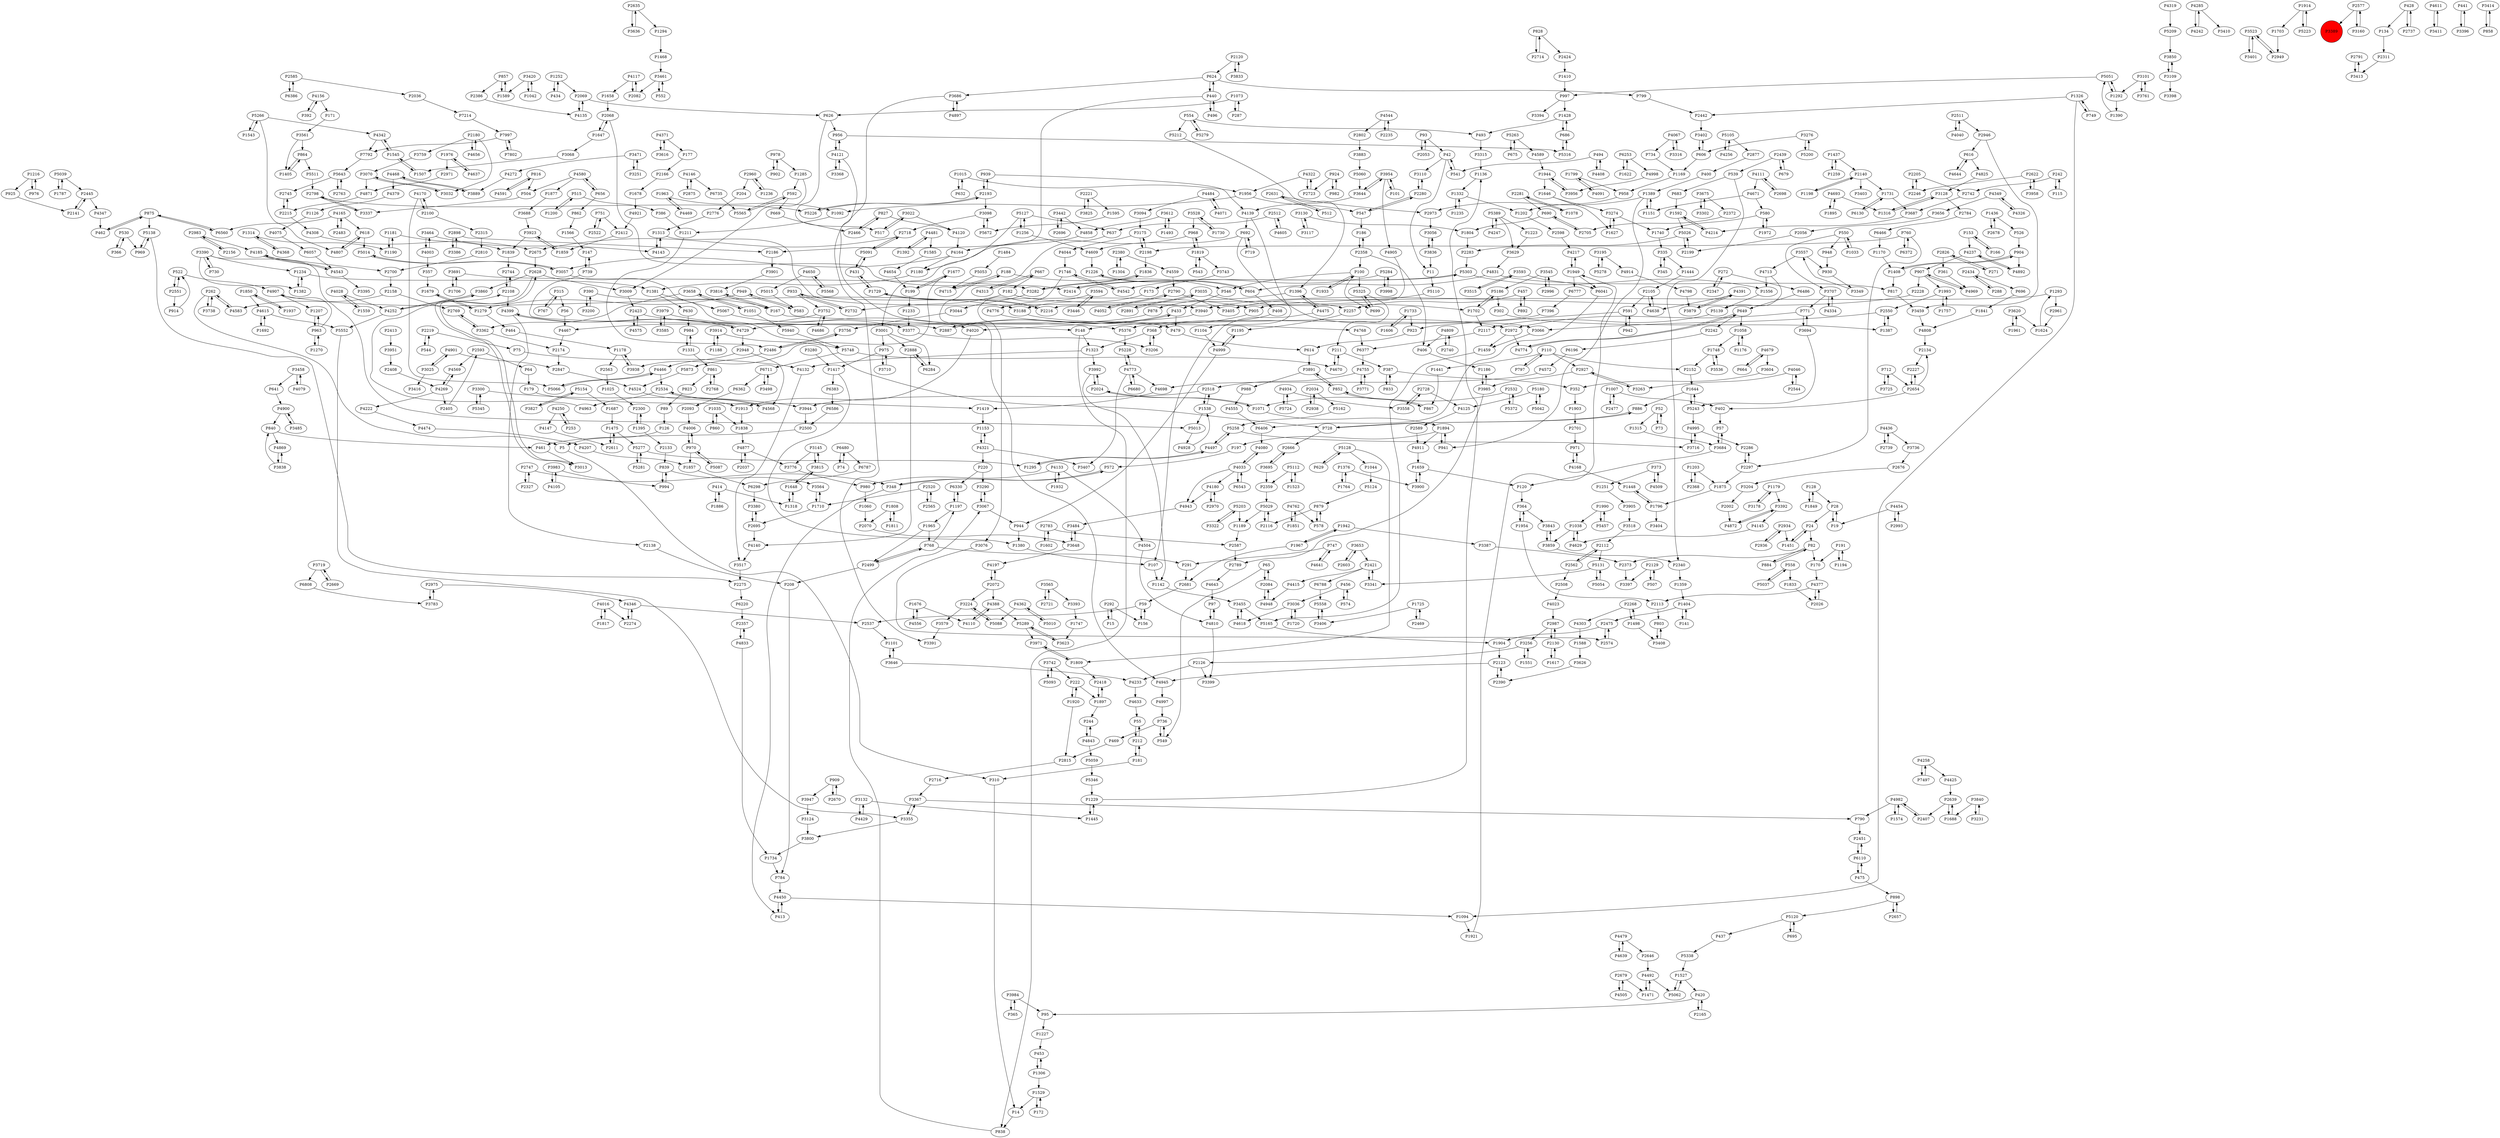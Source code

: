 digraph {
	P1428 -> P493
	P879 -> P2116
	P1498 -> P3408
	P2442 -> P3402
	P3025 -> P3416
	P968 -> P1180
	P4877 -> P2037
	P2358 -> P100
	P1687 -> P1475
	P3761 -> P3101
	P1007 -> P2477
	P2358 -> P406
	P4133 -> P1932
	P4143 -> P1313
	P3850 -> P3109
	P3992 -> P2024
	P2961 -> P1624
	P1559 -> P4028
	P504 -> P3337
	P89 -> P126
	P4466 -> P5066
	P5568 -> P4650
	P1223 -> P3629
	P1007 -> P402
	P839 -> P994
	P4168 -> P971
	P1376 -> P1764
	P4033 -> P4180
	P4197 -> P2072
	P2002 -> P4872
	P1252 -> P434
	P14 -> P838
	P768 -> P1197
	P4020 -> P1913
	P1436 -> P526
	P2587 -> P2789
	P2728 -> P4125
	P3648 -> P4197
	P4140 -> P3517
	P4871 -> P2215
	P2072 -> P4197
	P4544 -> P2802
	P4222 -> P4474
	P2108 -> P4399
	P3302 -> P3675
	P1894 -> P197
	P335 -> P1444
	P1993 -> P1757
	P3464 -> P4003
	P1731 -> P6130
	P1809 -> P2418
	P420 -> P2165
	P2993 -> P4454
	P5087 -> P970
	P1404 -> P141
	P4715 -> P188
	P3719 -> P2669
	P4117 -> P1658
	P1897 -> P2418
	P2072 -> P3224
	P6298 -> P3380
	P1877 -> P3688
	P827 -> P2466
	P2551 -> P914
	P2423 -> P5376
	P2888 -> P6284
	P97 -> P4810
	P4755 -> P3771
	P1498 -> P2268
	P728 -> P2666
	P618 -> P4807
	P1203 -> P2368
	P3274 -> P1627
	P4349 -> P4326
	P2744 -> P2108
	P686 -> P5316
	P1710 -> P2695
	P5131 -> P5054
	P4650 -> P5568
	P4997 -> P736
	P2631 -> P2973
	P4052 -> P2790
	P4237 -> P907
	P4347 -> P462
	P2373 -> P3397
	P4575 -> P2423
	P1622 -> P6253
	P1734 -> P784
	P1256 -> P4609
	P220 -> P3290
	P4798 -> P3879
	P390 -> P167
	P2934 -> P1451
	P857 -> P2386
	P994 -> P839
	P592 -> P669
	P100 -> P1933
	P1058 -> P1748
	P2565 -> P2520
	P4481 -> P1585
	P2268 -> P1498
	P2340 -> P1359
	P2280 -> P547
	P2598 -> P4217
	P3442 -> P4858
	P4474 -> P4207
	P1259 -> P1437
	P4943 -> P3484
	P272 -> P6486
	P4524 -> P1913
	P1646 -> P3274
	P3742 -> P5093
	P6586 -> P2500
	P2129 -> P3397
	P4147 -> P2611
	P949 -> P1279
	P583 -> P949
	P3836 -> P11
	P2445 -> P2141
	P4285 -> P4242
	P1316 -> P3128
	P630 -> P984
	P3455 -> P5165
	P6130 -> P1731
	P1857 -> P6298
	P904 -> P1408
	P3688 -> P3923
	P4492 -> P1471
	P3390 -> P5013
	P3251 -> P3471
	P357 -> P1679
	P3101 -> P3761
	P1659 -> P3900
	P1748 -> P2152
	P3938 -> P1178
	P4773 -> P5228
	P541 -> P42
	P387 -> P833
	P2551 -> P522
	P4170 -> P2100
	P1234 -> P1382
	P3686 -> P4897
	P302 -> P1387
	P930 -> P3349
	P15 -> P292
	P1475 -> P2611
	P3984 -> P365
	P3124 -> P3800
	P3836 -> P3056
	P4016 -> P2274
	P2123 -> P2390
	P469 -> P2815
	P1417 -> P1380
	P5066 -> P4466
	P3393 -> P1747
	P3593 -> P3515
	P1382 -> P1234
	P6220 -> P2357
	P5059 -> P5346
	P924 -> P982
	P5552 -> P3355
	P768 -> P291
	P1405 -> P864
	P522 -> P4907
	P771 -> P2972
	P1292 -> P1390
	P580 -> P1972
	P2424 -> P1410
	P288 -> P2434
	P712 -> P3725
	P390 -> P3200
	P7214 -> P7997
	P291 -> P2681
	P4388 -> P4110
	P3001 -> P6284
	P1617 -> P2130
	P2469 -> P1725
	P4755 -> P2518
	P2783 -> P2587
	P1094 -> P1921
	P2113 -> P803
	P2380 -> P4559
	P3044 -> P3756
	P4810 -> P3399
	P5105 -> P4256
	P4285 -> P3410
	P3001 -> P2888
	P5015 -> P583
	P2611 -> P1475
	P1178 -> P2563
	P1448 -> P1796
	P4185 -> P2700
	P515 -> P1200
	P82 -> P170
	P624 -> P440
	P1796 -> P1448
	P924 -> P2723
	P2747 -> P348
	P958 -> P1202
	P4572 -> P4698
	P5154 -> P3827
	P2105 -> P591
	P4170 -> P5066
	P366 -> P530
	P2875 -> P4146
	P1523 -> P5112
	P153 -> P166
	P4436 -> P2739
	P4346 -> P2537
	P3710 -> P975
	P4945 -> P4997
	P1895 -> P4693
	P909 -> P2670
	P2654 -> P2227
	P3035 -> P2891
	P1602 -> P2783
	P3098 -> P2718
	P695 -> P5120
	P4892 -> P4237
	P335 -> P345
	P7997 -> P7792
	P1073 -> P287
	P5162 -> P5258
	P4543 -> P3395
	P3594 -> P4776
	P3471 -> P4272
	P616 -> P4825
	P2215 -> P4308
	P5 -> P310
	P3523 -> P3401
	P4774 -> P649
	P3771 -> P4755
	P3840 -> P3231
	P2034 -> P2938
	P2718 -> P2675
	P5110 -> P3405
	P2130 -> P2987
	P2216 -> P1729
	P197 -> P572
	P1990 -> P1038
	P3256 -> P1551
	P414 -> P1886
	P2972 -> P1459
	P1015 -> P1956
	P1748 -> P3536
	P1949 -> P6041
	P7997 -> P7802
	P1703 -> P2949
	P95 -> P1227
	P690 -> P1804
	P1252 -> P2069
	P3859 -> P2340
	P6383 -> P6586
	P4580 -> P1877
	P4391 -> P3879
	P1015 -> P632
	P1949 -> P6777
	P2973 -> P3056
	P2439 -> P679
	P1170 -> P1408
	P2927 -> P3985
	P1035 -> P860
	P3653 -> P2421
	P364 -> P1954
	P4877 -> P3776
	P3725 -> P712
	P892 -> P457
	P1595 -> P5672
	P1677 -> P199
	P3752 -> P4467
	P2763 -> P5643
	P1176 -> P1058
	P28 -> P19
	P402 -> P57
	P3420 -> P1589
	P1545 -> P4342
	P1226 -> P604
	P4321 -> P220
	P683 -> P1592
	P1408 -> P904
	P4091 -> P1799
	P6480 -> P74
	P790 -> P2451
	P1313 -> P4143
	P3485 -> P4900
	P768 -> P2499
	P2698 -> P4111
	P526 -> P904
	P494 -> P4408
	P7396 -> P5376
	P5266 -> P4807
	P1942 -> P3387
	P3743 -> P173
	P2205 -> P2742
	P5289 -> P3971
	P3838 -> P4869
	P4326 -> P4349
	P5200 -> P3276
	P970 -> P4006
	P546 -> P433
	P2174 -> P2847
	P878 -> P4729
	P211 -> P387
	P2888 -> P4140
	P692 -> P719
	P686 -> P1428
	P1624 -> P1293
	P948 -> P930
	P591 -> P942
	P4003 -> P357
	P6711 -> P3498
	P167 -> P3816
	P1313 -> P3940
	P3322 -> P5203
	P3827 -> P5154
	P1538 -> P5013
	P1169 -> P958
	P4322 -> P1956
	P220 -> P6330
	P5565 -> P592
	P1408 -> P817
	P5165 -> P1904
	P1285 -> P3009
	P4468 -> P3889
	P2550 -> P3066
	P2126 -> P3399
	P2716 -> P3367
	P4679 -> P3604
	P1592 -> P5026
	P110 -> P797
	P24 -> P1451
	P1799 -> P4091
	P5093 -> P3742
	P3561 -> P864
	P2414 -> P5303
	P4023 -> P2987
	P5180 -> P4125
	P3368 -> P4121
	P1976 -> P4637
	P433 -> P479
	P3057 -> P728
	P2585 -> P6386
	P2520 -> P1710
	P4121 -> P3368
	P4121 -> P956
	P1954 -> P364
	P6480 -> P6787
	P2439 -> P539
	P547 -> P186
	P1331 -> P984
	P73 -> P52
	P5091 -> P431
	P3392 -> P4145
	P3128 -> P2784
	P4006 -> P970
	P2407 -> P4982
	P2577 -> P3389
	P272 -> P2347
	P3623 -> P5289
	P852 -> P867
	P3280 -> P1417
	P1179 -> P3178
	P1606 -> P1733
	P4075 -> P6057
	P1903 -> P2701
	P2037 -> P4877
	P182 -> P2732
	P2180 -> P3759
	P3446 -> P3594
	P1417 -> P6383
	P1035 -> P1838
	P558 -> P1833
	P4901 -> P3025
	P42 -> P541
	P6377 -> P4755
	P4346 -> P2274
	P1306 -> P453
	P2126 -> P4233
	P4497 -> P5258
	P3565 -> P3393
	P2140 -> P1731
	P898 -> P2657
	P624 -> P799
	P3646 -> P1101
	P1507 -> P1545
	P6560 -> P875
	P4670 -> P211
	P2675 -> P2628
	P3859 -> P3843
	P2165 -> P420
	P2315 -> P2810
	P262 -> P3738
	P2740 -> P4809
	P1730 -> P3528
	P4469 -> P1963
	P1920 -> P222
	P2562 -> P2508
	P6057 -> P4543
	P2357 -> P4833
	P861 -> P823
	P4969 -> P907
	P4467 -> P2174
	P3523 -> P2949
	P530 -> P969
	P1648 -> P3815
	P2971 -> P4871
	P2728 -> P3558
	P1256 -> P5127
	P3905 -> P3518
	P816 -> P4591
	P368 -> P1323
	P5303 -> P1556
	P2802 -> P3883
	P2696 -> P3442
	P6253 -> P1622
	P6680 -> P4773
	P2300 -> P1395
	P1702 -> P5186
	P1731 -> P3687
	P4436 -> P3736
	P1819 -> P3743
	P2327 -> P2747
	P939 -> P2193
	P387 -> P352
	P816 -> P504
	P3117 -> P3130
	P5042 -> P5180
	P4776 -> P4768
	P1747 -> P3623
	P616 -> P4644
	P3067 -> P944
	P3282 -> P1836
	P2603 -> P3653
	P4105 -> P3983
	P2654 -> P2134
	P3954 -> P101
	P5284 -> P4542
	P6372 -> P760
	P2297 -> P1875
	P4825 -> P3128
	P4391 -> P4638
	P4999 -> P1195
	P3658 -> P3362
	P3716 -> P4995
	P3900 -> P1659
	P2134 -> P2227
	P3719 -> P6808
	P2676 -> P3204
	P2791 -> P3413
	P530 -> P366
	P2512 -> P4605
	P4481 -> P1392
	P4046 -> P3263
	P292 -> P15
	P988 -> P4555
	P3461 -> P552
	P1092 -> P1211
	P6777 -> P7396
	P1746 -> P4542
	P3646 -> P4233
	P799 -> P2442
	P1179 -> P3392
	P1216 -> P976
	P128 -> P28
	P656 -> P862
	P3036 -> P1720
	P1389 -> P1151
	P3616 -> P4371
	P4843 -> P5059
	P1692 -> P4615
	P1678 -> P4921
	P626 -> P517
	P2705 -> P690
	P1894 -> P941
	P4833 -> P1734
	P1961 -> P3620
	P739 -> P147
	P42 -> P3110
	P1235 -> P1332
	P4583 -> P262
	P2666 -> P3695
	P440 -> P496
	P4125 -> P2589
	P1437 -> P2140
	P554 -> P493
	P2423 -> P4575
	P3951 -> P2408
	P1044 -> P5124
	P4556 -> P1676
	P4120 -> P4164
	P5112 -> P2359
	P3545 -> P2996
	P1658 -> P2068
	P1295 -> P4497
	P65 -> P549
	P3691 -> P1706
	P4773 -> P6680
	P4033 -> P4943
	P1956 -> P1092
	P862 -> P1566
	P1202 -> P2598
	P461 -> P3013
	P364 -> P3843
	P11 -> P5110
	P3947 -> P3124
	P5748 -> P6711
	P861 -> P2768
	P5243 -> P1644
	P3094 -> P3175
	P208 -> P784
	P2563 -> P1025
	P1956 -> P547
	P728 -> P886
	P4509 -> P373
	P4484 -> P4071
	P2628 -> P3860
	P4693 -> P1316
	P2635 -> P3636
	P4544 -> P2235
	P191 -> P1194
	P5209 -> P3850
	P5051 -> P997
	P4321 -> P3407
	P2631 -> P512
	P52 -> P73
	P3110 -> P2280
	P3684 -> P120
	P2798 -> P3337
	P1468 -> P3461
	P413 -> P4450
	P2975 -> P3783
	P5203 -> P1189
	P365 -> P3984
	P5511 -> P2798
	P2180 -> P4656
	P4342 -> P7792
	P1875 -> P1796
	P3979 -> P3585
	P736 -> P549
	P3175 -> P4044
	P2486 -> P5873
	P4637 -> P1976
	P734 -> P1169
	P4713 -> P1556
	P3594 -> P3446
	P4568 -> P2534
	P244 -> P4843
	P4319 -> P5209
	P997 -> P3394
	P2158 -> P4583
	P2593 -> P64
	P4934 -> P3558
	P2739 -> P4436
	P3891 -> P988
	P2776 -> P1313
	P760 -> P2297
	P2574 -> P2475
	P4269 -> P4222
	P4639 -> P4479
	P4810 -> P97
	P5091 -> P2718
	P1914 -> P5223
	P5228 -> P4773
	P907 -> P4969
	P904 -> P4892
	P5243 -> P4995
	P2898 -> P3386
	P2140 -> P1198
	P2622 -> P3958
	P1796 -> P3404
	P3224 -> P5088
	P4591 -> P816
	P3274 -> P1740
	P5281 -> P5277
	P4033 -> P4080
	P2193 -> P3098
	P315 -> P56
	P5105 -> P2877
	P171 -> P3561
	P3983 -> P994
	P2701 -> P971
	P4858 -> P4164
	P186 -> P2358
	P3707 -> P4334
	P1304 -> P2380
	P1285 -> P592
	P2593 -> P4569
	P4132 -> P3517
	P5277 -> P5281
	P2072 -> P4388
	P550 -> P948
	P5724 -> P4934
	P4609 -> P1226
	P2483 -> P4165
	P1445 -> P1229
	P3109 -> P3850
	P2635 -> P1294
	P2589 -> P4911
	P6466 -> P1170
	P4643 -> P97
	P1197 -> P1965
	P3940 -> P4020
	P1236 -> P2960
	P4067 -> P3316
	P942 -> P591
	P4258 -> P4425
	P550 -> P1033
	P976 -> P1216
	P1894 -> P4911
	P147 -> P739
	P5223 -> P1914
	P1679 -> P1279
	P3752 -> P4686
	P4040 -> P2511
	P3032 -> P3070
	P3367 -> P3355
	P543 -> P1819
	P1920 -> P2815
	P2714 -> P828
	P1729 -> P431
	P2654 -> P402
	P4165 -> P6560
	P2790 -> P3405
	P1180 -> P1381
	P3694 -> P5243
	P2421 -> P3341
	P93 -> P42
	P5029 -> P1189
	P400 -> P1389
	P1294 -> P1468
	P1437 -> P1259
	P3984 -> P95
	P2987 -> P2130
	P3914 -> P5748
	P5112 -> P1523
	P3815 -> P1648
	P2268 -> P4303
	P1292 -> P5051
	P2140 -> P3403
	P3160 -> P2577
	P2386 -> P4135
	P7497 -> P4258
	P3958 -> P2622
	P2500 -> P461
	P626 -> P956
	P817 -> P3459
	P3653 -> P2603
	P100 -> P5325
	P2372 -> P2705
	P1326 -> P749
	P4247 -> P5389
	P784 -> P4450
	P3406 -> P5558
	P4928 -> P1538
	P2024 -> P3992
	P6253 -> P4998
	P3195 -> P4914
	P3066 -> P1459
	P2193 -> P939
	P1543 -> P5266
	P1648 -> P1318
	P3128 -> P1316
	P522 -> P2551
	P1451 -> P24
	P3067 -> P3290
	P5124 -> P879
	P1126 -> P4075
	P4111 -> P2698
	P5026 -> P2283
	P3458 -> P4079
	P3290 -> P3067
	P2544 -> P4046
	P2960 -> P1236
	P1293 -> P905
	P2198 -> P3175
	P1441 -> P867
	P315 -> P767
	P153 -> P4237
	P1104 -> P4999
	P978 -> P902
	P1181 -> P1190
	P4773 -> P3407
	P2405 -> P2593
	P3558 -> P2728
	P4133 -> P4504
	P2024 -> P1071
	P1033 -> P550
	P2228 -> P3940
	P3956 -> P1944
	P4905 -> P2216
	P3025 -> P4901
	P2082 -> P4117
	P3687 -> P4214
	P2970 -> P4180
	P5051 -> P1292
	P4028 -> P4252
	P110 -> P2152
	P2877 -> P400
	P760 -> P6372
	P1323 -> P4132
	P494 -> P541
	P1592 -> P4214
	P3825 -> P2221
	P3057 -> P5014
	P5120 -> P695
	P949 -> P583
	P898 -> P5120
	P3098 -> P5672
	P287 -> P1073
	P2768 -> P861
	P3518 -> P2112
	P1585 -> P4654
	P222 -> P1897
	P3901 -> P3816
	P4808 -> P2134
	P1811 -> P1808
	P4907 -> P3188
	P3675 -> P2372
	P2100 -> P2315
	P2670 -> P909
	P2723 -> P4322
	P5389 -> P3629
	P2242 -> P6196
	P5014 -> P3057
	P4269 -> P2405
	P614 -> P3891
	P5139 -> P2117
	P3068 -> P1507
	P749 -> P1326
	P1841 -> P4808
	P2678 -> P1436
	P592 -> P5565
	P970 -> P1857
	P3132 -> P1445
	P5010 -> P4362
	P1151 -> P1389
	P262 -> P4583
	P1538 -> P2518
	P3009 -> P2423
	P699 -> P5325
	P2068 -> P1647
	P803 -> P3408
	P4569 -> P4269
	P222 -> P1920
	P1404 -> P2475
	P2368 -> P1203
	P4901 -> P2847
	P120 -> P364
	P6711 -> P6362
	P4982 -> P790
	P4111 -> P4671
	P2695 -> P4140
	P606 -> P1169
	P2960 -> P204
	P2518 -> P3944
	P1944 -> P3956
	P6041 -> P6406
	P212 -> P55
	P4479 -> P4639
	P4611 -> P3411
	P4003 -> P3464
	P2520 -> P2565
	P115 -> P242
	P2518 -> P1538
	P56 -> P4467
	P3315 -> P1136
	P3695 -> P2666
	P166 -> P153
	P1967 -> P2681
	P1181 -> P1839
	P2639 -> P2407
	P606 -> P3402
	P507 -> P2129
	P4156 -> P171
	P679 -> P2439
	P3178 -> P1179
	P4729 -> P2948
	P3985 -> P1186
	P4233 -> P4633
	P2550 -> P1387
	P550 -> P3707
	P310 -> P14
	P747 -> P4641
	P204 -> P2776
	P2186 -> P3901
	P1972 -> P580
	P4146 -> P6735
	P969 -> P5138
	P2508 -> P4023
	P852 -> P3891
	P211 -> P4670
	P1189 -> P2587
	P4168 -> P1448
	P5672 -> P3098
	P5940 -> P5748
	P4914 -> P4798
	P75 -> P4132
	P1190 -> P1181
	P5873 -> P4524
	P1211 -> P2486
	P4067 -> P734
	P1921 -> P1949
	P4242 -> P4285
	P3188 -> P2972
	P1315 -> P3684
	P6196 -> P4572
	P5062 -> P1527
	P667 -> P182
	P760 -> P2198
	P6110 -> P475
	P2108 -> P2744
	P3411 -> P4611
	P3282 -> P3044
	P172 -> P1529
	P554 -> P5279
	P3195 -> P5278
	P2946 -> P3459
	P4408 -> P494
	P82 -> P2373
	P604 -> P1226
	P574 -> P456
	P3691 -> P3282
	P3620 -> P1624
	P3224 -> P3579
	P3838 -> P840
	P618 -> P5014
	P840 -> P461
	P515 -> P386
	P3954 -> P4905
	P1574 -> P4982
	P1804 -> P2283
	P1234 -> P1381
	P2562 -> P2112
	P1746 -> P3076
	P2534 -> P4963
	P6110 -> P2451
	P2084 -> P65
	P4729 -> P4399
	P52 -> P1315
	P5154 -> P1687
	P5289 -> P3623
	P2130 -> P1617
	P2522 -> P751
	P6330 -> P1197
	P2679 -> P4505
	P3362 -> P2769
	P253 -> P4250
	P3883 -> P5060
	P2056 -> P2199
	P5128 -> P1044
	P4809 -> P2740
	P134 -> P2311
	P2227 -> P2654
	P440 -> P2186
	P3891 -> P852
	P408 -> P368
	P1937 -> P1850
	P199 -> P1677
	P1251 -> P3905
	P3564 -> P1710
	P875 -> P462
	P2221 -> P1595
	P4121 -> P479
	P1551 -> P3256
	P1914 -> P1703
	P3022 -> P4120
	P1965 -> P768
	P1963 -> P4469
	P2949 -> P3523
	P5060 -> P3644
	P414 -> P1318
	P1153 -> P4321
	P4995 -> P3716
	P4117 -> P2082
	P2123 -> P4945
	P4504 -> P4810
	P126 -> P5
	P2120 -> P624
	P4256 -> P5105
	P2198 -> P1836
	P74 -> P6480
	P914 -> P522
	P547 -> P2280
	P3130 -> P1804
	P179 -> P1419
	P984 -> P1331
	P3707 -> P771
	P4214 -> P1592
	P1227 -> P453
	P1071 -> P1894
	P1216 -> P925
	P4650 -> P5015
	P110 -> P1441
	P2026 -> P4377
	P907 -> P1993
	P3783 -> P2975
	P59 -> P2537
	P860 -> P1035
	P5026 -> P2199
	P2105 -> P4638
	P242 -> P2742
	P496 -> P440
	P1306 -> P1529
	P649 -> P2242
	P3923 -> P1839
	P907 -> P2228
	P909 -> P3947
	P3341 -> P2421
	P823 -> P89
	P3013 -> P2628
	P4644 -> P616
	P101 -> P3954
	P5278 -> P3195
	P453 -> P1306
	P1396 -> P4475
	P2274 -> P4346
	P2445 -> P4347
	P857 -> P1589
	P2975 -> P4346
	P3889 -> P4468
	P2769 -> P3362
	P3377 -> P3206
	P4139 -> P692
	P1527 -> P5062
	P4145 -> P4629
	P3109 -> P3398
	P4638 -> P2105
	P82 -> P884
	P1419 -> P1153
	P1740 -> P335
	P2486 -> P3756
	P5372 -> P2532
	P1849 -> P128
	P2408 -> P4269
	P4454 -> P2993
	P1644 -> P886
	P4165 -> P618
	P3528 -> P1730
	P649 -> P1058
	P3515 -> P3593
	P2380 -> P1304
	P4831 -> P817
	P5316 -> P686
	P4693 -> P1895
	P1676 -> P4110
	P4963 -> P2108
	P3355 -> P3367
	P2466 -> P827
	P4371 -> P177
	P2639 -> P1688
	P1195 -> P4999
	P1527 -> P420
	P902 -> P978
	P2412 -> P1859
	P2156 -> P2983
	P1932 -> P4133
	P667 -> P4313
	P3256 -> P2126
	P1025 -> P2300
	P4080 -> P4033
	P6735 -> P5565
	P4313 -> P667
	P1178 -> P3938
	P4362 -> P5010
	P5186 -> P302
	P3200 -> P390
	P406 -> P1186
	P4362 -> P5088
	P4399 -> P2138
	P2810 -> P2700
	P1886 -> P414
	P6788 -> P5558
	P456 -> P574
	P3536 -> P1748
	P1566 -> P147
	P2297 -> P2286
	P6386 -> P2585
	P440 -> P624
	P1293 -> P2961
	P730 -> P3390
	P1136 -> P1332
	P3658 -> P1051
	P177 -> P2166
	P3612 -> P1493
	P475 -> P898
	P692 -> P4609
	P5389 -> P1223
	P956 -> P5316
	P4679 -> P664
	P4133 -> P980
	P4342 -> P1545
	P1725 -> P3406
	P3684 -> P57
	P1436 -> P2678
	P4872 -> P3392
	P4207 -> P1857
	P2215 -> P2745
	P348 -> P572
	P2826 -> P361
	P3076 -> P2574
	P1207 -> P963
	P879 -> P578
	P475 -> P6110
	P2359 -> P5029
	P3979 -> P4020
	P3604 -> P352
	P939 -> P4139
	P3815 -> P3145
	P3498 -> P6711
	P1954 -> P2113
	P3944 -> P2500
	P3387 -> P2373
	P457 -> P892
	P4165 -> P2483
	P2646 -> P4492
	P4272 -> P3889
	P5277 -> P1295
	P1395 -> P2133
	P4686 -> P3752
	P1060 -> P2070
	P457 -> P2257
	P2100 -> P4170
	P3145 -> P3776
	P1051 -> P5940
	P348 -> P413
	P1318 -> P1648
	P1229 -> P1445
	P2669 -> P3719
	P1729 -> P2216
	P188 -> P546
	P4258 -> P7497
	P4454 -> P19
	P1799 -> P958
	P4164 -> P1180
	P3971 -> P1809
	P1229 -> P1136
	P3392 -> P4872
	P3362 -> P2174
	P1993 -> P2550
	P1038 -> P4629
	P2281 -> P1078
	P5131 -> P3341
	P2983 -> P4185
	P6543 -> P4033
	P1556 -> P5139
	P1381 -> P630
	P3204 -> P2002
	P3035 -> P1702
	P5279 -> P554
	P4252 -> P3860
	P1279 -> P464
	P188 -> P4715
	P1787 -> P5039
	P191 -> P170
	P4349 -> P3656
	P5138 -> P2275
	P1859 -> P3923
	P933 -> P2732
	P4900 -> P840
	P1904 -> P2123
	P4998 -> P3956
	P2887 -> P433
	P1326 -> P1094
	P368 -> P3206
	P373 -> P1251
	P3557 -> P4713
	P554 -> P5212
	P6406 -> P4080
	P2742 -> P3687
	P4589 -> P1944
	P5053 -> P4715
	P1390 -> P5051
	P1942 -> P1967
	P4921 -> P2412
	P4016 -> P1817
	P4629 -> P1038
	P2280 -> P3110
	P3263 -> P2927
	P199 -> P1233
	P5338 -> P1527
	P2537 -> P1101
	P944 -> P1380
	P59 -> P156
	P978 -> P1285
	P4250 -> P4147
	P1197 -> P6330
	P3675 -> P3302
	P3636 -> P2635
	P441 -> P3396
	P4071 -> P4484
	P3985 -> P2789
	P2221 -> P3825
	P3459 -> P4808
	P2084 -> P4948
	P963 -> P4907
	P3471 -> P3251
	P2117 -> P6377
	P3300 -> P5345
	P2948 -> P4466
	P2180 -> P3032
	P544 -> P2219
	P3742 -> P222
	P4907 -> P1207
	P5263 -> P4589
	P1194 -> P191
	P4897 -> P3686
	P3686 -> P3391
	P3694 -> P771
	P3561 -> P1405
	P1725 -> P2469
	P751 -> P2522
	P464 -> P1178
	P2138 -> P208
	P2983 -> P2156
	P19 -> P28
	P4948 -> P2084
	P2972 -> P4774
	P2499 -> P208
	P433 -> P2887
	P6808 -> P3783
	P170 -> P4377
	P7802 -> P7997
	P3402 -> P606
	P2679 -> P1471
	P1808 -> P2070
	P1380 -> P107
	P1976 -> P2971
	P3276 -> P606
	P690 -> P2705
	P747 -> P291
	P982 -> P924
	P4466 -> P2534
	P1545 -> P1507
	P1314 -> P4368
	P3367 -> P790
	P833 -> P387
	P1323 -> P3992
	P1270 -> P963
	P4671 -> P1151
	P373 -> P4509
	P5263 -> P675
	P2112 -> P2562
	P1392 -> P4481
	P4505 -> P2679
	P2421 -> P4415
	P42 -> P11
	P3380 -> P2695
	P1819 -> P543
	P1588 -> P3626
	P173 -> P3188
	P1071 -> P2024
	P3629 -> P4831
	P4180 -> P2970
	P968 -> P1819
	P2934 -> P2936
	P7792 -> P5643
	P479 -> P614
	P4250 -> P253
	P3355 -> P3800
	P3484 -> P3648
	P345 -> P335
	P2347 -> P272
	P2275 -> P6220
	P2129 -> P507
	P3626 -> P2390
	P4450 -> P1094
	P1990 -> P5457
	P1702 -> P2117
	P2790 -> P4052
	P980 -> P1060
	P5643 -> P2763
	P3455 -> P4618
	P4807 -> P618
	P3413 -> P2791
	P2987 -> P3256
	P3759 -> P3070
	P4809 -> P406
	P637 -> P4945
	P4618 -> P3455
	P431 -> P5091
	P517 -> P3022
	P1389 -> P941
	P2585 -> P2036
	P2311 -> P3413
	P1038 -> P3859
	P262 -> P5
	P1389 -> P2973
	P3656 -> P2056
	P2257 -> P1195
	P4656 -> P2180
	P1078 -> P2281
	P875 -> P5138
	P1529 -> P14
	P4475 -> P1396
	P55 -> P212
	P2577 -> P3160
	P2783 -> P1602
	P3316 -> P4067
	P3840 -> P1688
	P93 -> P2053
	P3843 -> P3859
	P632 -> P1015
	P549 -> P736
	P2732 -> P933
	P456 -> P3036
	P2789 -> P4643
	P181 -> P310
	P3860 -> P4252
	P4615 -> P5552
	P4046 -> P2544
	P591 -> P923
	P2036 -> P7214
	P2451 -> P6110
	P5325 -> P699
	P5558 -> P3406
	P1850 -> P4615
	P3517 -> P2275
	P5127 -> P637
	P4654 -> P199
	P864 -> P5511
	P4033 -> P6543
	P580 -> P1740
	P975 -> P1417
	P181 -> P212
	P167 -> P148
	P3442 -> P2696
	P828 -> P2424
	P827 -> P4120
	P242 -> P115
	P4399 -> P4729
	P2141 -> P2445
	P2219 -> P544
	P2747 -> P2327
	P1676 -> P4556
	P4492 -> P5062
	P4773 -> P4698
	P2700 -> P2158
	P3579 -> P3391
	P578 -> P879
	P4999 -> P944
	P5128 -> P1809
	P905 -> P148
	P4377 -> P2113
	P5376 -> P5228
	P3206 -> P368
	P2477 -> P1007
	P970 -> P5087
	P1647 -> P3068
	P5039 -> P1787
	P493 -> P3315
	P5643 -> P2745
	P558 -> P5037
	P3401 -> P3523
	P4237 -> P4892
	P1475 -> P5277
	P1200 -> P515
	P2695 -> P3380
	P1410 -> P997
	P2070 -> P3648
	P4371 -> P3616
	P2219 -> P75
	P3776 -> P980
	P712 -> P2654
	P3276 -> P5200
	P2681 -> P59
	P3620 -> P1961
	P971 -> P4168
	P696 -> P1841
	P5748 -> P4670
	P5266 -> P1543
	P3300 -> P3944
	P3914 -> P1188
	P4217 -> P1949
	P1493 -> P3612
	P5120 -> P437
	P431 -> P1729
	P5258 -> P3716
	P1897 -> P244
	P2499 -> P768
	P2532 -> P5372
	P128 -> P1849
	P1706 -> P3691
	P1188 -> P3914
	P5029 -> P2116
	P5203 -> P3322
	P875 -> P6560
	P6362 -> P2093
	P3414 -> P858
	P3644 -> P3954
	P3738 -> P262
	P1808 -> P1811
	P3833 -> P2120
	P2390 -> P2123
	P5258 -> P4497
	P2511 -> P4040
	P3923 -> P1859
	P5037 -> P558
	P736 -> P469
	P5180 -> P5042
	P2927 -> P3263
	P4269 -> P4569
	P4475 -> P107
	P975 -> P3710
	P3130 -> P3117
	P1042 -> P3420
	P3557 -> P930
	P3056 -> P3836
	P437 -> P5338
	P1644 -> P5243
	P5039 -> P2445
	P5226 -> P2193
	P1764 -> P1376
	P352 -> P1903
	P4641 -> P747
	P4698 -> P1419
	P2826 -> P271
	P3337 -> P2798
	P1331 -> P861
	P4833 -> P2357
	P1332 -> P1235
	P5266 -> P4342
	P148 -> P838
	P4079 -> P3458
	P3593 -> P6041
	P1836 -> P3282
	P858 -> P3414
	P4995 -> P2286
	P3998 -> P5284
	P1963 -> P1092
	P767 -> P315
	P2628 -> P3013
	P1051 -> P3658
	P1944 -> P1646
	P884 -> P82
	P2948 -> P4568
	P4497 -> P1295
	P1381 -> P5067
	P3396 -> P441
	P3464 -> P4143
	P3175 -> P2198
	P1933 -> P100
	P3800 -> P1734
	P1733 -> P923
	P2205 -> P2246
	P5067 -> P3377
	P3420 -> P1042
	P4831 -> P604
	P3458 -> P641
	P4843 -> P244
	P6284 -> P2888
	P156 -> P59
	P2069 -> P626
	P4164 -> P3057
	P2946 -> P616
	P4377 -> P2026
	P649 -> P4774
	P2622 -> P2246
	P4388 -> P5289
	P1627 -> P3274
	P3585 -> P3979
	P1332 -> P1202
	P1326 -> P2442
	P2898 -> P2186
	P5284 -> P3998
	P669 -> P2466
	P271 -> P2826
	P1688 -> P2639
	P4110 -> P4388
	P2120 -> P3833
	P1817 -> P4016
	P1428 -> P686
	P2116 -> P5029
	P3036 -> P4618
	P840 -> P4869
	P4185 -> P4543
	P4605 -> P2512
	P1733 -> P1606
	P2413 -> P3951
	P1659 -> P120
	P1965 -> P2499
	P4139 -> P1104
	P2936 -> P2934
	P4303 -> P1588
	P2358 -> P186
	P4321 -> P1153
	P797 -> P110
	P57 -> P3684
	P3992 -> P1142
	P1589 -> P857
	P3612 -> P4858
	P771 -> P3694
	P1833 -> P2026
	P392 -> P4156
	P2246 -> P2205
	P4135 -> P2069
	P1529 -> P172
	P1484 -> P5053
	P5325 -> P211
	P1459 -> P5165
	P462 -> P875
	P839 -> P3564
	P6486 -> P649
	P1819 -> P968
	P1396 -> P878
	P4252 -> P5552
	P4869 -> P3838
	P3132 -> P4429
	P3386 -> P2898
	P100 -> P699
	P2532 -> P1071
	P552 -> P3461
	P512 -> P2631
	P3816 -> P167
	P997 -> P1428
	P5127 -> P3001
	P107 -> P1142
	P2283 -> P5303
	P420 -> P95
	P572 -> P348
	P3954 -> P3644
	P1142 -> P3455
	P923 -> P614
	P4543 -> P4185
	P3001 -> P975
	P3736 -> P2676
	P3408 -> P803
	P3390 -> P730
	P1058 -> P1176
	P4559 -> P2790
	P1314 -> P1190
	P4934 -> P5724
	P3879 -> P4391
	P838 -> P3067
	P292 -> P156
	P963 -> P1207
	P4429 -> P3132
	P1851 -> P4762
	P4180 -> P4943
	P2511 -> P2946
	P1757 -> P1993
	P2199 -> P5026
	P4713 -> P5139
	P4479 -> P2646
	P5346 -> P1229
	P100 -> P546
	P4334 -> P3707
	P1838 -> P4877
	P386 -> P1211
	P3545 -> P5186
	P65 -> P2084
	P2434 -> P696
	P2053 -> P93
	P4633 -> P55
	P4542 -> P1746
	P4415 -> P4948
	P434 -> P1252
	P5013 -> P4928
	P2421 -> P6788
	P3145 -> P3815
	P5127 -> P1256
	P5212 -> P1396
	P864 -> P1405
	P28 -> P24
	P148 -> P1323
	P1101 -> P3646
	P4911 -> P1659
	P3101 -> P1292
	P5389 -> P4247
	P4762 -> P1851
	P4982 -> P1574
	P3565 -> P2721
	P2718 -> P5091
	P3648 -> P3484
	P2996 -> P3545
	P4762 -> P578
	P2938 -> P2034
	P1850 -> P1937
	P4580 -> P656
	P2475 -> P2574
	P629 -> P5128
	P4468 -> P4379
	P2534 -> P4568
	P4146 -> P2875
	P1949 -> P4217
	P1677 -> P3938
	P4484 -> P3094
	P3528 -> P968
	P3390 -> P1382
	P361 -> P4969
	P1198 -> P2140
	P2166 -> P1678
	P2034 -> P5162
	P4982 -> P2407
	P4580 -> P504
	P2798 -> P5226
	P5303 -> P2414
	P5186 -> P1702
	P4768 -> P6377
	P4450 -> P413
	P5457 -> P1990
	P2158 -> P2769
	P1387 -> P2550
	P624 -> P3686
	P1395 -> P2300
	P1186 -> P3985
	P4322 -> P2723
	P2286 -> P2297
	P3983 -> P4105
	P656 -> P4580
	P751 -> P2412
	P4156 -> P392
	P1646 -> P1627
	P1710 -> P3564
	P4379 -> P1126
	P2847 -> P4524
	P1359 -> P1404
	P3756 -> P2486
	P692 -> P3066
	P4368 -> P1314
	P428 -> P2737
	P4900 -> P3485
	P2891 -> P3035
	P3022 -> P517
	P212 -> P181
	P4615 -> P1692
	P2068 -> P2414
	P3644 -> P4139
	P539 -> P683
	P2069 -> P4135
	P1233 -> P3377
	P675 -> P5263
	P3349 -> P3557
	P963 -> P1270
	P110 -> P2927
	P2721 -> P3565
	P2657 -> P898
	P2475 -> P1904
	P3461 -> P2082
	P4425 -> P2639
	P1279 -> P1679
	P2418 -> P1897
	P3695 -> P2359
	P4555 -> P6406
	P182 -> P2257
	P2193 -> P5226
	P2784 -> P6466
	P739 -> P2887
	P4671 -> P580
	P2112 -> P5131
	P2093 -> P4006
	P1647 -> P2068
	P64 -> P179
	P3070 -> P3032
	P3231 -> P3840
	P24 -> P82
	P1720 -> P3036
	P933 -> P905
	P2815 -> P2716
	P1839 -> P2744
	P886 -> P728
	P1471 -> P4492
	P3390 -> P1234
	P4028 -> P1559
	P6787 -> P6298
	P4044 -> P1746
	P1203 -> P1875
	P719 -> P692
	P5128 -> P629
	P2434 -> P288
	P925 -> P2141
	P428 -> P134
	P828 -> P2714
	P2235 -> P4544
	P2152 -> P1644
	P2745 -> P2215
	P2512 -> P637
	P5088 -> P3224
	P3070 -> P4871
	P5138 -> P969
	P933 -> P3752
	P5054 -> P5131
	P956 -> P4121
	P867 -> P852
	P2133 -> P839
	P604 -> P408
	P5345 -> P3300
	P1444 -> P2105
	P1809 -> P3971
	P664 -> P4679
	P641 -> P4900
	P1376 -> P3900
	P2281 -> P690
	P1967 -> P1942
	P941 -> P1894
	P1073 -> P626
	P539 -> P2340
	P2628 -> P3009
	P4308 -> P2675
	P2737 -> P428
	P1913 -> P1838
	P141 -> P1404
	P3389 [shape=circle]
	P3389 [style=filled]
	P3389 [fillcolor=red]
}